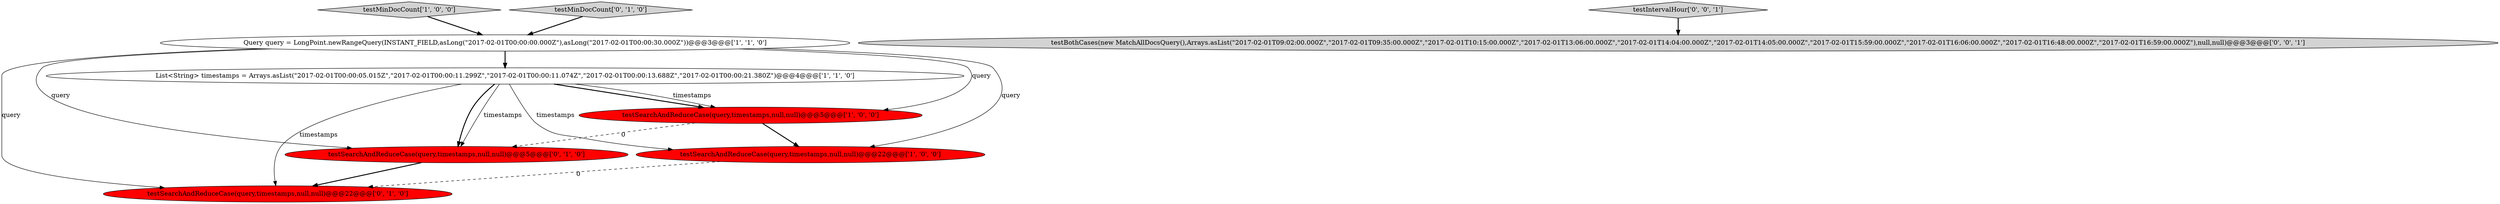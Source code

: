 digraph {
4 [style = filled, label = "List<String> timestamps = Arrays.asList(\"2017-02-01T00:00:05.015Z\",\"2017-02-01T00:00:11.299Z\",\"2017-02-01T00:00:11.074Z\",\"2017-02-01T00:00:13.688Z\",\"2017-02-01T00:00:21.380Z\")@@@4@@@['1', '1', '0']", fillcolor = white, shape = ellipse image = "AAA0AAABBB1BBB"];
2 [style = filled, label = "testMinDocCount['1', '0', '0']", fillcolor = lightgray, shape = diamond image = "AAA0AAABBB1BBB"];
1 [style = filled, label = "testSearchAndReduceCase(query,timestamps,null,null)@@@5@@@['1', '0', '0']", fillcolor = red, shape = ellipse image = "AAA1AAABBB1BBB"];
8 [style = filled, label = "testIntervalHour['0', '0', '1']", fillcolor = lightgray, shape = diamond image = "AAA0AAABBB3BBB"];
0 [style = filled, label = "Query query = LongPoint.newRangeQuery(INSTANT_FIELD,asLong(\"2017-02-01T00:00:00.000Z\"),asLong(\"2017-02-01T00:00:30.000Z\"))@@@3@@@['1', '1', '0']", fillcolor = white, shape = ellipse image = "AAA0AAABBB1BBB"];
5 [style = filled, label = "testSearchAndReduceCase(query,timestamps,null,null)@@@22@@@['0', '1', '0']", fillcolor = red, shape = ellipse image = "AAA1AAABBB2BBB"];
7 [style = filled, label = "testMinDocCount['0', '1', '0']", fillcolor = lightgray, shape = diamond image = "AAA0AAABBB2BBB"];
9 [style = filled, label = "testBothCases(new MatchAllDocsQuery(),Arrays.asList(\"2017-02-01T09:02:00.000Z\",\"2017-02-01T09:35:00.000Z\",\"2017-02-01T10:15:00.000Z\",\"2017-02-01T13:06:00.000Z\",\"2017-02-01T14:04:00.000Z\",\"2017-02-01T14:05:00.000Z\",\"2017-02-01T15:59:00.000Z\",\"2017-02-01T16:06:00.000Z\",\"2017-02-01T16:48:00.000Z\",\"2017-02-01T16:59:00.000Z\"),null,null)@@@3@@@['0', '0', '1']", fillcolor = lightgray, shape = ellipse image = "AAA0AAABBB3BBB"];
3 [style = filled, label = "testSearchAndReduceCase(query,timestamps,null,null)@@@22@@@['1', '0', '0']", fillcolor = red, shape = ellipse image = "AAA1AAABBB1BBB"];
6 [style = filled, label = "testSearchAndReduceCase(query,timestamps,null,null)@@@5@@@['0', '1', '0']", fillcolor = red, shape = ellipse image = "AAA1AAABBB2BBB"];
1->3 [style = bold, label=""];
4->6 [style = solid, label="timestamps"];
4->5 [style = solid, label="timestamps"];
3->5 [style = dashed, label="0"];
0->3 [style = solid, label="query"];
6->5 [style = bold, label=""];
4->3 [style = solid, label="timestamps"];
4->1 [style = bold, label=""];
2->0 [style = bold, label=""];
7->0 [style = bold, label=""];
0->1 [style = solid, label="query"];
0->5 [style = solid, label="query"];
0->4 [style = bold, label=""];
4->6 [style = bold, label=""];
4->1 [style = solid, label="timestamps"];
1->6 [style = dashed, label="0"];
0->6 [style = solid, label="query"];
8->9 [style = bold, label=""];
}
